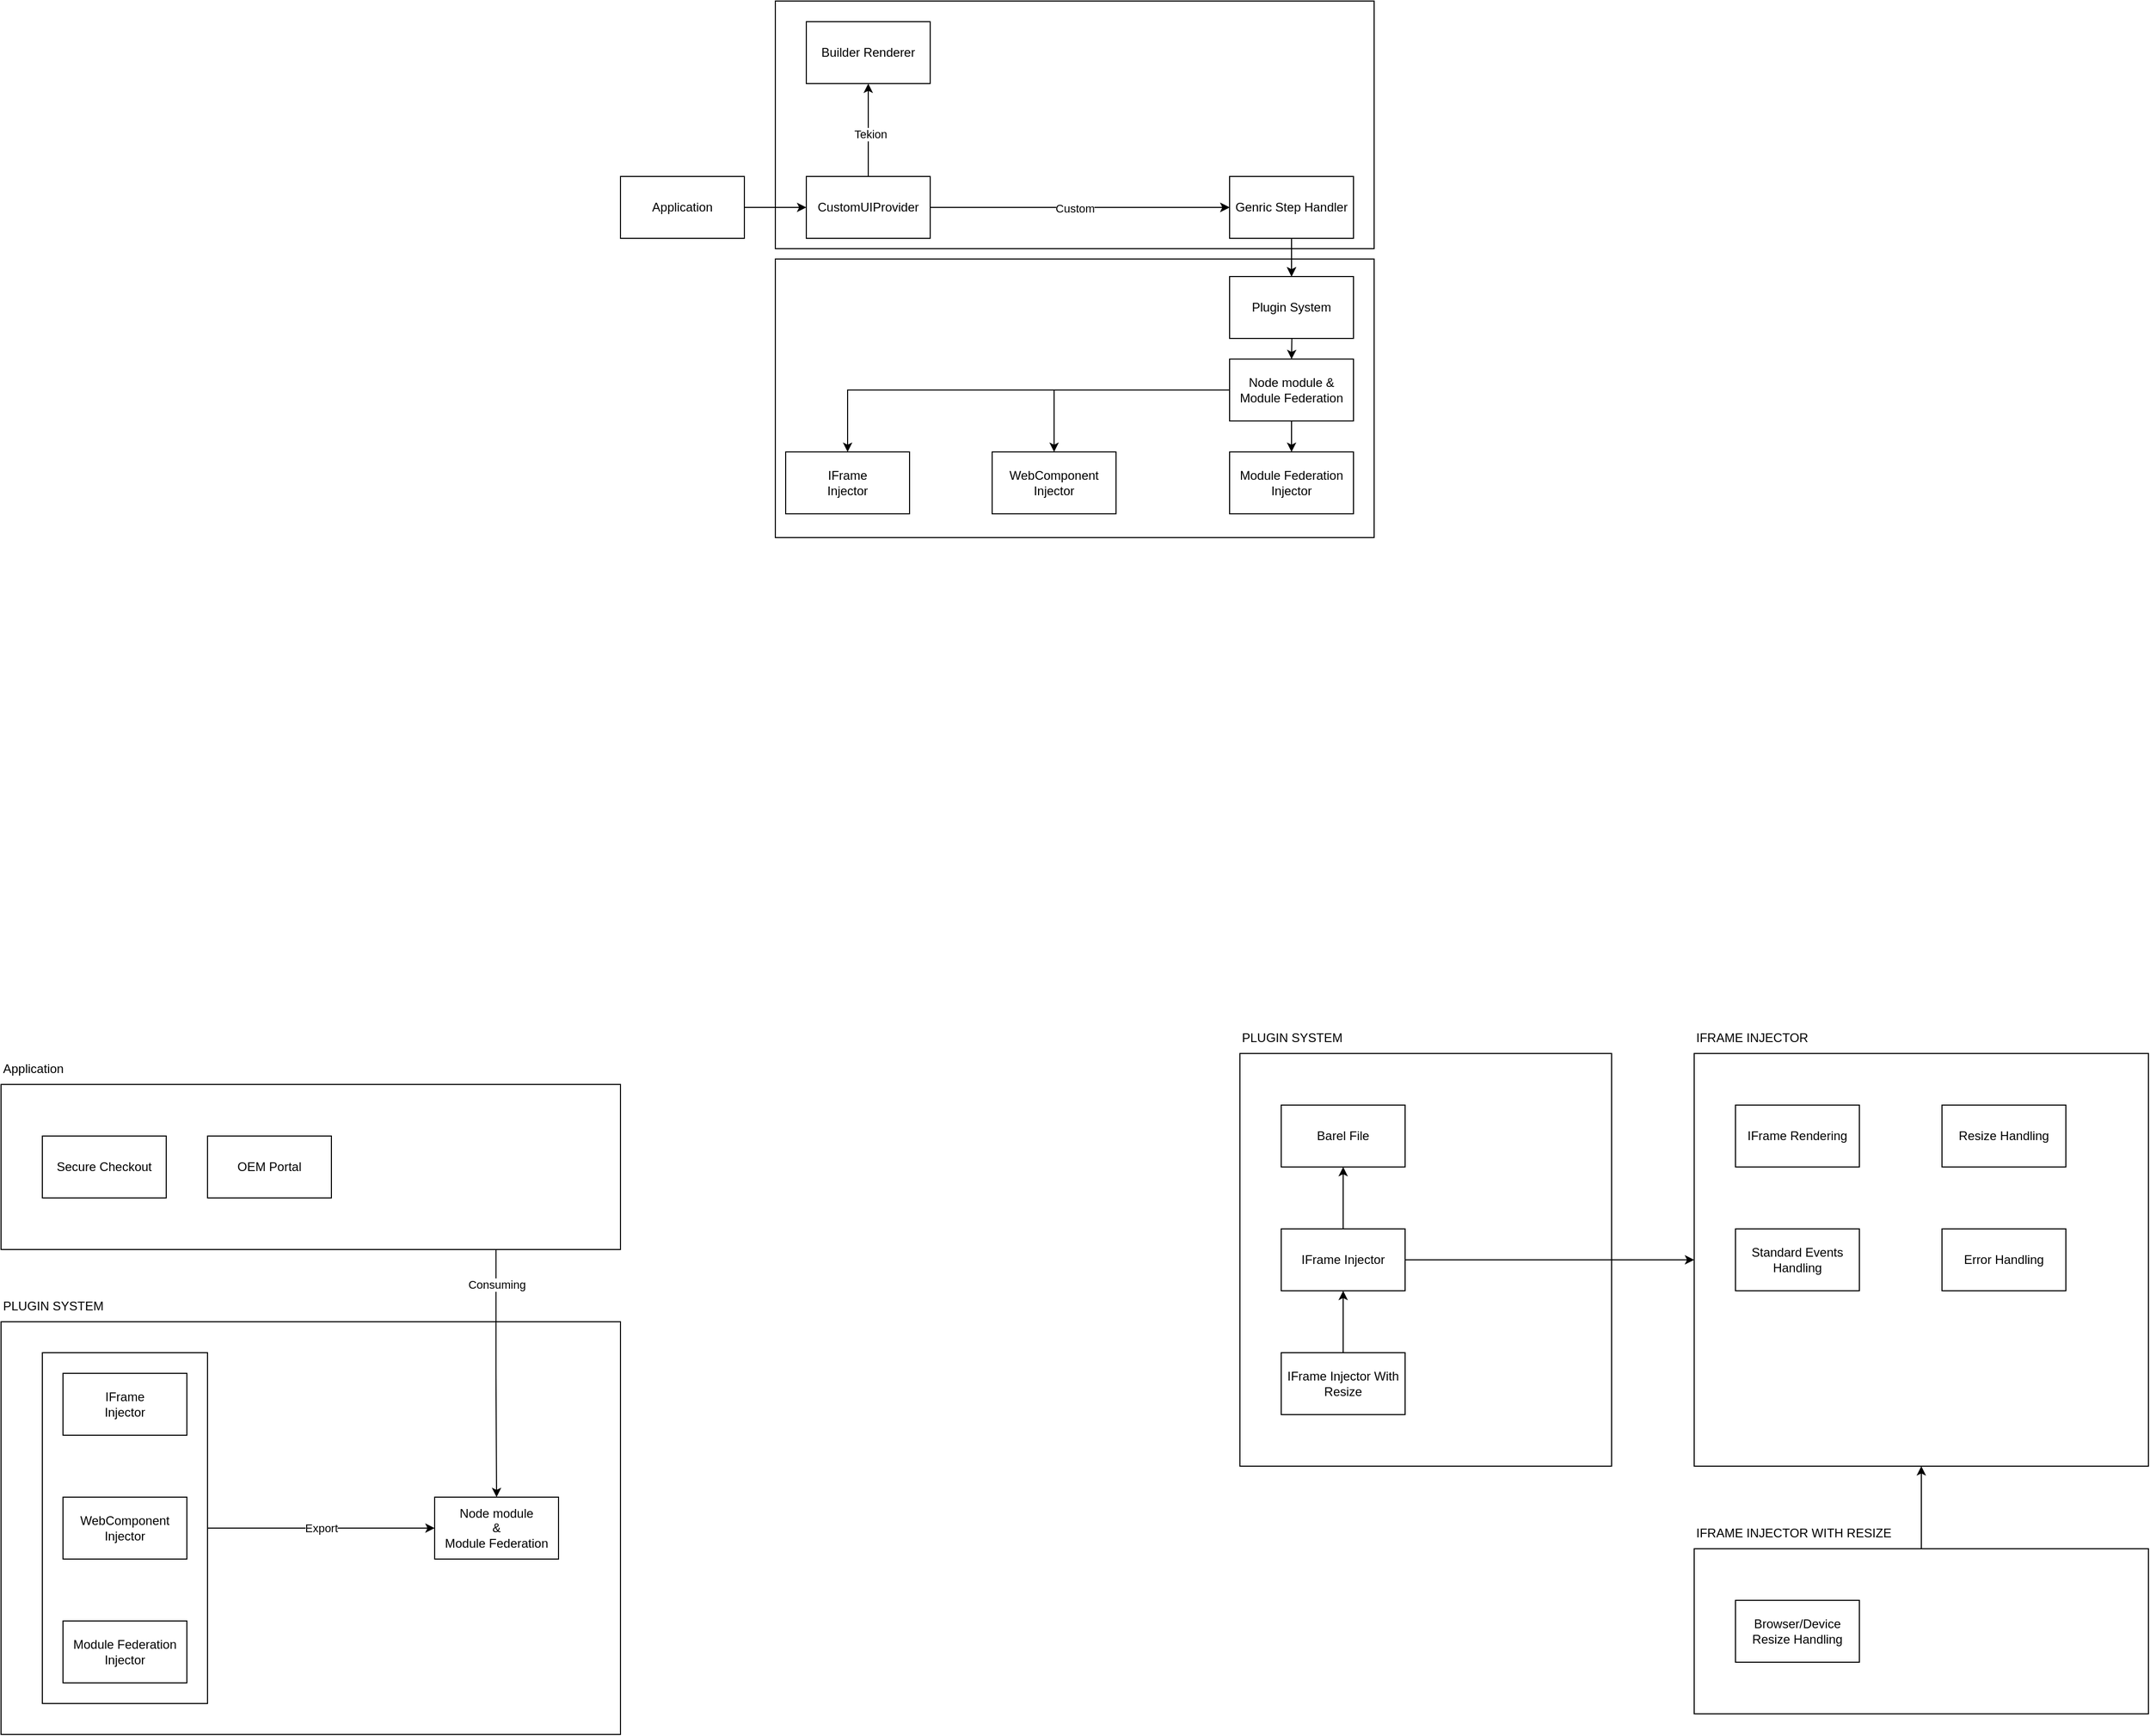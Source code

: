 <mxfile version="26.0.4">
  <diagram name="Page-1" id="R5AMOYauMRMNCE6WfEkY">
    <mxGraphModel dx="2693" dy="2243" grid="1" gridSize="10" guides="1" tooltips="1" connect="1" arrows="1" fold="1" page="1" pageScale="1" pageWidth="827" pageHeight="1169" math="0" shadow="0">
      <root>
        <mxCell id="0" />
        <mxCell id="1" parent="0" />
        <mxCell id="SIFqW6mXaj_nnVLzhoT2-61" value="" style="group" vertex="1" connectable="0" parent="1">
          <mxGeometry x="520" y="890" width="360" height="430" as="geometry" />
        </mxCell>
        <mxCell id="SIFqW6mXaj_nnVLzhoT2-52" value="" style="rounded=0;whiteSpace=wrap;html=1;fillColor=none;" vertex="1" parent="SIFqW6mXaj_nnVLzhoT2-61">
          <mxGeometry y="30" width="360" height="400" as="geometry" />
        </mxCell>
        <mxCell id="SIFqW6mXaj_nnVLzhoT2-53" value="PLUGIN SYSTEM" style="text;html=1;align=left;verticalAlign=middle;whiteSpace=wrap;rounded=0;" vertex="1" parent="SIFqW6mXaj_nnVLzhoT2-61">
          <mxGeometry width="135" height="30" as="geometry" />
        </mxCell>
        <mxCell id="SIFqW6mXaj_nnVLzhoT2-66" value="IFrame Injector With Resize" style="rounded=0;whiteSpace=wrap;html=1;" vertex="1" parent="SIFqW6mXaj_nnVLzhoT2-61">
          <mxGeometry x="40" y="320" width="120" height="60" as="geometry" />
        </mxCell>
        <mxCell id="SIFqW6mXaj_nnVLzhoT2-48" style="edgeStyle=orthogonalEdgeStyle;rounded=0;orthogonalLoop=1;jettySize=auto;html=1;entryX=0.5;entryY=0;entryDx=0;entryDy=0;exitX=0.799;exitY=1.002;exitDx=0;exitDy=0;exitPerimeter=0;" edge="1" parent="1" source="SIFqW6mXaj_nnVLzhoT2-43" target="SIFqW6mXaj_nnVLzhoT2-32">
          <mxGeometry relative="1" as="geometry" />
        </mxCell>
        <mxCell id="SIFqW6mXaj_nnVLzhoT2-49" value="Consuming" style="edgeLabel;html=1;align=center;verticalAlign=middle;resizable=0;points=[];" vertex="1" connectable="0" parent="SIFqW6mXaj_nnVLzhoT2-48">
          <mxGeometry x="-0.724" relative="1" as="geometry">
            <mxPoint as="offset" />
          </mxGeometry>
        </mxCell>
        <mxCell id="SIFqW6mXaj_nnVLzhoT2-43" value="" style="rounded=0;whiteSpace=wrap;html=1;fillColor=none;" vertex="1" parent="1">
          <mxGeometry x="-680" y="950" width="600" height="160" as="geometry" />
        </mxCell>
        <mxCell id="SIFqW6mXaj_nnVLzhoT2-37" value="" style="group" vertex="1" connectable="0" parent="1">
          <mxGeometry x="-680" y="1150" width="600" height="430" as="geometry" />
        </mxCell>
        <mxCell id="SIFqW6mXaj_nnVLzhoT2-27" value="" style="rounded=0;whiteSpace=wrap;html=1;fillColor=none;" vertex="1" parent="SIFqW6mXaj_nnVLzhoT2-37">
          <mxGeometry y="30" width="600" height="400" as="geometry" />
        </mxCell>
        <mxCell id="SIFqW6mXaj_nnVLzhoT2-28" value="PLUGIN SYSTEM" style="text;html=1;align=left;verticalAlign=middle;whiteSpace=wrap;rounded=0;" vertex="1" parent="SIFqW6mXaj_nnVLzhoT2-37">
          <mxGeometry width="135" height="30" as="geometry" />
        </mxCell>
        <mxCell id="SIFqW6mXaj_nnVLzhoT2-33" value="" style="rounded=0;whiteSpace=wrap;html=1;fillColor=none;" vertex="1" parent="1">
          <mxGeometry x="-640" y="1210" width="160" height="340" as="geometry" />
        </mxCell>
        <mxCell id="SIFqW6mXaj_nnVLzhoT2-26" value="" style="rounded=0;whiteSpace=wrap;html=1;fillColor=none;" vertex="1" parent="1">
          <mxGeometry x="70" y="150" width="580" height="270" as="geometry" />
        </mxCell>
        <mxCell id="SIFqW6mXaj_nnVLzhoT2-25" value="" style="rounded=0;whiteSpace=wrap;html=1;fillColor=none;" vertex="1" parent="1">
          <mxGeometry x="70" y="-100" width="580" height="240" as="geometry" />
        </mxCell>
        <mxCell id="SIFqW6mXaj_nnVLzhoT2-3" value="" style="edgeStyle=orthogonalEdgeStyle;rounded=0;orthogonalLoop=1;jettySize=auto;html=1;" edge="1" parent="1" source="SIFqW6mXaj_nnVLzhoT2-21" target="SIFqW6mXaj_nnVLzhoT2-2">
          <mxGeometry relative="1" as="geometry" />
        </mxCell>
        <mxCell id="SIFqW6mXaj_nnVLzhoT2-1" value="Application" style="rounded=0;whiteSpace=wrap;html=1;" vertex="1" parent="1">
          <mxGeometry x="-80" y="70" width="120" height="60" as="geometry" />
        </mxCell>
        <mxCell id="SIFqW6mXaj_nnVLzhoT2-5" value="" style="edgeStyle=orthogonalEdgeStyle;rounded=0;orthogonalLoop=1;jettySize=auto;html=1;" edge="1" parent="1" target="SIFqW6mXaj_nnVLzhoT2-4">
          <mxGeometry relative="1" as="geometry">
            <mxPoint x="570" y="180" as="sourcePoint" />
          </mxGeometry>
        </mxCell>
        <mxCell id="SIFqW6mXaj_nnVLzhoT2-2" value="Plugin System" style="rounded=0;whiteSpace=wrap;html=1;" vertex="1" parent="1">
          <mxGeometry x="510" y="167" width="120" height="60" as="geometry" />
        </mxCell>
        <mxCell id="SIFqW6mXaj_nnVLzhoT2-7" value="" style="edgeStyle=orthogonalEdgeStyle;rounded=0;orthogonalLoop=1;jettySize=auto;html=1;" edge="1" parent="1" source="SIFqW6mXaj_nnVLzhoT2-4" target="SIFqW6mXaj_nnVLzhoT2-6">
          <mxGeometry relative="1" as="geometry" />
        </mxCell>
        <mxCell id="SIFqW6mXaj_nnVLzhoT2-9" style="edgeStyle=orthogonalEdgeStyle;rounded=0;orthogonalLoop=1;jettySize=auto;html=1;entryX=0.5;entryY=0;entryDx=0;entryDy=0;" edge="1" parent="1" source="SIFqW6mXaj_nnVLzhoT2-4" target="SIFqW6mXaj_nnVLzhoT2-8">
          <mxGeometry relative="1" as="geometry" />
        </mxCell>
        <mxCell id="SIFqW6mXaj_nnVLzhoT2-11" value="" style="edgeStyle=orthogonalEdgeStyle;rounded=0;orthogonalLoop=1;jettySize=auto;html=1;" edge="1" parent="1" source="SIFqW6mXaj_nnVLzhoT2-4" target="SIFqW6mXaj_nnVLzhoT2-10">
          <mxGeometry relative="1" as="geometry" />
        </mxCell>
        <mxCell id="SIFqW6mXaj_nnVLzhoT2-4" value="Node module &amp;amp; Module Federation" style="rounded=0;whiteSpace=wrap;html=1;" vertex="1" parent="1">
          <mxGeometry x="510" y="247" width="120" height="60" as="geometry" />
        </mxCell>
        <mxCell id="SIFqW6mXaj_nnVLzhoT2-6" value="IFrame&lt;br&gt;Injector" style="rounded=0;whiteSpace=wrap;html=1;" vertex="1" parent="1">
          <mxGeometry x="80" y="337" width="120" height="60" as="geometry" />
        </mxCell>
        <mxCell id="SIFqW6mXaj_nnVLzhoT2-8" value="WebComponent&lt;br&gt;Injector" style="rounded=0;whiteSpace=wrap;html=1;" vertex="1" parent="1">
          <mxGeometry x="280" y="337" width="120" height="60" as="geometry" />
        </mxCell>
        <mxCell id="SIFqW6mXaj_nnVLzhoT2-10" value="Module Federation Injector" style="rounded=0;whiteSpace=wrap;html=1;" vertex="1" parent="1">
          <mxGeometry x="510" y="337" width="120" height="60" as="geometry" />
        </mxCell>
        <mxCell id="SIFqW6mXaj_nnVLzhoT2-15" value="" style="edgeStyle=orthogonalEdgeStyle;rounded=0;orthogonalLoop=1;jettySize=auto;html=1;" edge="1" parent="1" source="SIFqW6mXaj_nnVLzhoT2-1" target="SIFqW6mXaj_nnVLzhoT2-14">
          <mxGeometry relative="1" as="geometry">
            <mxPoint x="40" y="100" as="sourcePoint" />
            <mxPoint x="280" y="100" as="targetPoint" />
          </mxGeometry>
        </mxCell>
        <mxCell id="SIFqW6mXaj_nnVLzhoT2-17" value="" style="edgeStyle=orthogonalEdgeStyle;rounded=0;orthogonalLoop=1;jettySize=auto;html=1;" edge="1" parent="1" source="SIFqW6mXaj_nnVLzhoT2-14" target="SIFqW6mXaj_nnVLzhoT2-16">
          <mxGeometry relative="1" as="geometry" />
        </mxCell>
        <mxCell id="SIFqW6mXaj_nnVLzhoT2-18" value="Tekion" style="edgeLabel;html=1;align=center;verticalAlign=middle;resizable=0;points=[];" vertex="1" connectable="0" parent="SIFqW6mXaj_nnVLzhoT2-17">
          <mxGeometry x="-0.075" y="-2" relative="1" as="geometry">
            <mxPoint as="offset" />
          </mxGeometry>
        </mxCell>
        <mxCell id="SIFqW6mXaj_nnVLzhoT2-20" value="" style="edgeStyle=orthogonalEdgeStyle;rounded=0;orthogonalLoop=1;jettySize=auto;html=1;" edge="1" parent="1" source="SIFqW6mXaj_nnVLzhoT2-21" target="SIFqW6mXaj_nnVLzhoT2-2">
          <mxGeometry relative="1" as="geometry" />
        </mxCell>
        <mxCell id="SIFqW6mXaj_nnVLzhoT2-14" value="CustomUIProvider" style="rounded=0;whiteSpace=wrap;html=1;" vertex="1" parent="1">
          <mxGeometry x="100" y="70" width="120" height="60" as="geometry" />
        </mxCell>
        <mxCell id="SIFqW6mXaj_nnVLzhoT2-16" value="Builder Renderer" style="rounded=0;whiteSpace=wrap;html=1;" vertex="1" parent="1">
          <mxGeometry x="100" y="-80" width="120" height="60" as="geometry" />
        </mxCell>
        <mxCell id="SIFqW6mXaj_nnVLzhoT2-22" value="" style="edgeStyle=orthogonalEdgeStyle;rounded=0;orthogonalLoop=1;jettySize=auto;html=1;" edge="1" parent="1" source="SIFqW6mXaj_nnVLzhoT2-14" target="SIFqW6mXaj_nnVLzhoT2-21">
          <mxGeometry relative="1" as="geometry">
            <mxPoint x="220" y="100" as="sourcePoint" />
            <mxPoint x="430" y="100" as="targetPoint" />
          </mxGeometry>
        </mxCell>
        <mxCell id="SIFqW6mXaj_nnVLzhoT2-23" value="" style="edgeStyle=orthogonalEdgeStyle;rounded=0;orthogonalLoop=1;jettySize=auto;html=1;" edge="1" parent="1" source="SIFqW6mXaj_nnVLzhoT2-14" target="SIFqW6mXaj_nnVLzhoT2-21">
          <mxGeometry relative="1" as="geometry">
            <mxPoint x="220" y="100" as="sourcePoint" />
            <mxPoint x="510" y="100" as="targetPoint" />
          </mxGeometry>
        </mxCell>
        <mxCell id="SIFqW6mXaj_nnVLzhoT2-24" value="Custom" style="edgeLabel;html=1;align=center;verticalAlign=middle;resizable=0;points=[];" vertex="1" connectable="0" parent="SIFqW6mXaj_nnVLzhoT2-23">
          <mxGeometry x="-0.033" y="-1" relative="1" as="geometry">
            <mxPoint as="offset" />
          </mxGeometry>
        </mxCell>
        <mxCell id="SIFqW6mXaj_nnVLzhoT2-21" value="Genric Step Handler" style="rounded=0;whiteSpace=wrap;html=1;" vertex="1" parent="1">
          <mxGeometry x="510" y="70" width="120" height="60" as="geometry" />
        </mxCell>
        <mxCell id="SIFqW6mXaj_nnVLzhoT2-29" value="IFrame&lt;br&gt;Injector" style="rounded=0;whiteSpace=wrap;html=1;" vertex="1" parent="1">
          <mxGeometry x="-620" y="1230" width="120" height="60" as="geometry" />
        </mxCell>
        <mxCell id="SIFqW6mXaj_nnVLzhoT2-30" value="WebComponent&lt;br&gt;Injector" style="rounded=0;whiteSpace=wrap;html=1;" vertex="1" parent="1">
          <mxGeometry x="-620" y="1350" width="120" height="60" as="geometry" />
        </mxCell>
        <mxCell id="SIFqW6mXaj_nnVLzhoT2-31" value="Module Federation Injector" style="rounded=0;whiteSpace=wrap;html=1;" vertex="1" parent="1">
          <mxGeometry x="-620" y="1470" width="120" height="60" as="geometry" />
        </mxCell>
        <mxCell id="SIFqW6mXaj_nnVLzhoT2-32" value="Node module &lt;br&gt;&amp;amp;&lt;br&gt;Module Federation" style="rounded=0;whiteSpace=wrap;html=1;" vertex="1" parent="1">
          <mxGeometry x="-260" y="1350" width="120" height="60" as="geometry" />
        </mxCell>
        <mxCell id="SIFqW6mXaj_nnVLzhoT2-34" style="edgeStyle=orthogonalEdgeStyle;rounded=0;orthogonalLoop=1;jettySize=auto;html=1;entryX=0;entryY=0.5;entryDx=0;entryDy=0;" edge="1" parent="1" source="SIFqW6mXaj_nnVLzhoT2-33" target="SIFqW6mXaj_nnVLzhoT2-32">
          <mxGeometry relative="1" as="geometry" />
        </mxCell>
        <mxCell id="SIFqW6mXaj_nnVLzhoT2-47" value="Export" style="edgeLabel;html=1;align=center;verticalAlign=middle;resizable=0;points=[];" vertex="1" connectable="0" parent="SIFqW6mXaj_nnVLzhoT2-34">
          <mxGeometry x="-0.006" relative="1" as="geometry">
            <mxPoint as="offset" />
          </mxGeometry>
        </mxCell>
        <mxCell id="SIFqW6mXaj_nnVLzhoT2-41" value="Secure Checkout" style="rounded=0;whiteSpace=wrap;html=1;fillColor=none;" vertex="1" parent="1">
          <mxGeometry x="-640" y="1000" width="120" height="60" as="geometry" />
        </mxCell>
        <mxCell id="SIFqW6mXaj_nnVLzhoT2-42" value="OEM Portal" style="rounded=0;whiteSpace=wrap;html=1;fillColor=none;" vertex="1" parent="1">
          <mxGeometry x="-480" y="1000" width="120" height="60" as="geometry" />
        </mxCell>
        <mxCell id="SIFqW6mXaj_nnVLzhoT2-44" value="Application" style="text;html=1;align=left;verticalAlign=middle;whiteSpace=wrap;rounded=0;" vertex="1" parent="1">
          <mxGeometry x="-680" y="920" width="135" height="30" as="geometry" />
        </mxCell>
        <mxCell id="SIFqW6mXaj_nnVLzhoT2-57" value="" style="rounded=0;whiteSpace=wrap;html=1;fillColor=none;" vertex="1" parent="1">
          <mxGeometry x="960" y="920" width="440" height="400" as="geometry" />
        </mxCell>
        <mxCell id="SIFqW6mXaj_nnVLzhoT2-58" value="IFRAME INJECTOR" style="text;html=1;align=left;verticalAlign=middle;whiteSpace=wrap;rounded=0;" vertex="1" parent="1">
          <mxGeometry x="960" y="890" width="135" height="30" as="geometry" />
        </mxCell>
        <mxCell id="SIFqW6mXaj_nnVLzhoT2-59" value="IFrame Rendering" style="rounded=0;whiteSpace=wrap;html=1;" vertex="1" parent="1">
          <mxGeometry x="1000" y="970" width="120" height="60" as="geometry" />
        </mxCell>
        <mxCell id="SIFqW6mXaj_nnVLzhoT2-54" value="Barel File" style="rounded=0;whiteSpace=wrap;html=1;" vertex="1" parent="1">
          <mxGeometry x="560" y="970" width="120" height="60" as="geometry" />
        </mxCell>
        <mxCell id="SIFqW6mXaj_nnVLzhoT2-68" style="edgeStyle=orthogonalEdgeStyle;rounded=0;orthogonalLoop=1;jettySize=auto;html=1;entryX=0.5;entryY=1;entryDx=0;entryDy=0;" edge="1" parent="1" source="SIFqW6mXaj_nnVLzhoT2-55" target="SIFqW6mXaj_nnVLzhoT2-54">
          <mxGeometry relative="1" as="geometry" />
        </mxCell>
        <mxCell id="SIFqW6mXaj_nnVLzhoT2-69" style="edgeStyle=orthogonalEdgeStyle;rounded=0;orthogonalLoop=1;jettySize=auto;html=1;entryX=0;entryY=0.5;entryDx=0;entryDy=0;" edge="1" parent="1" source="SIFqW6mXaj_nnVLzhoT2-55" target="SIFqW6mXaj_nnVLzhoT2-57">
          <mxGeometry relative="1" as="geometry" />
        </mxCell>
        <mxCell id="SIFqW6mXaj_nnVLzhoT2-55" value="IFrame Injector" style="rounded=0;whiteSpace=wrap;html=1;" vertex="1" parent="1">
          <mxGeometry x="560" y="1090" width="120" height="60" as="geometry" />
        </mxCell>
        <mxCell id="SIFqW6mXaj_nnVLzhoT2-63" value="Standard Events Handling" style="rounded=0;whiteSpace=wrap;html=1;" vertex="1" parent="1">
          <mxGeometry x="1000" y="1090" width="120" height="60" as="geometry" />
        </mxCell>
        <mxCell id="SIFqW6mXaj_nnVLzhoT2-64" value="Error Handling" style="rounded=0;whiteSpace=wrap;html=1;" vertex="1" parent="1">
          <mxGeometry x="1200" y="1090" width="120" height="60" as="geometry" />
        </mxCell>
        <mxCell id="SIFqW6mXaj_nnVLzhoT2-65" value="Resize Handling" style="rounded=0;whiteSpace=wrap;html=1;" vertex="1" parent="1">
          <mxGeometry x="1200" y="970" width="120" height="60" as="geometry" />
        </mxCell>
        <mxCell id="SIFqW6mXaj_nnVLzhoT2-67" style="edgeStyle=orthogonalEdgeStyle;rounded=0;orthogonalLoop=1;jettySize=auto;html=1;entryX=0.5;entryY=1;entryDx=0;entryDy=0;" edge="1" parent="1" source="SIFqW6mXaj_nnVLzhoT2-66" target="SIFqW6mXaj_nnVLzhoT2-55">
          <mxGeometry relative="1" as="geometry" />
        </mxCell>
        <mxCell id="SIFqW6mXaj_nnVLzhoT2-72" style="edgeStyle=orthogonalEdgeStyle;rounded=0;orthogonalLoop=1;jettySize=auto;html=1;entryX=0.5;entryY=1;entryDx=0;entryDy=0;" edge="1" parent="1" source="SIFqW6mXaj_nnVLzhoT2-70" target="SIFqW6mXaj_nnVLzhoT2-57">
          <mxGeometry relative="1" as="geometry" />
        </mxCell>
        <mxCell id="SIFqW6mXaj_nnVLzhoT2-70" value="" style="rounded=0;whiteSpace=wrap;html=1;fillColor=none;" vertex="1" parent="1">
          <mxGeometry x="960" y="1400" width="440" height="160" as="geometry" />
        </mxCell>
        <mxCell id="SIFqW6mXaj_nnVLzhoT2-71" value="IFRAME INJECTOR WITH RESIZE" style="text;html=1;align=left;verticalAlign=middle;whiteSpace=wrap;rounded=0;" vertex="1" parent="1">
          <mxGeometry x="960" y="1370" width="200" height="30" as="geometry" />
        </mxCell>
        <mxCell id="SIFqW6mXaj_nnVLzhoT2-73" value="Browser/Device Resize Handling" style="rounded=0;whiteSpace=wrap;html=1;" vertex="1" parent="1">
          <mxGeometry x="1000" y="1450" width="120" height="60" as="geometry" />
        </mxCell>
      </root>
    </mxGraphModel>
  </diagram>
</mxfile>
